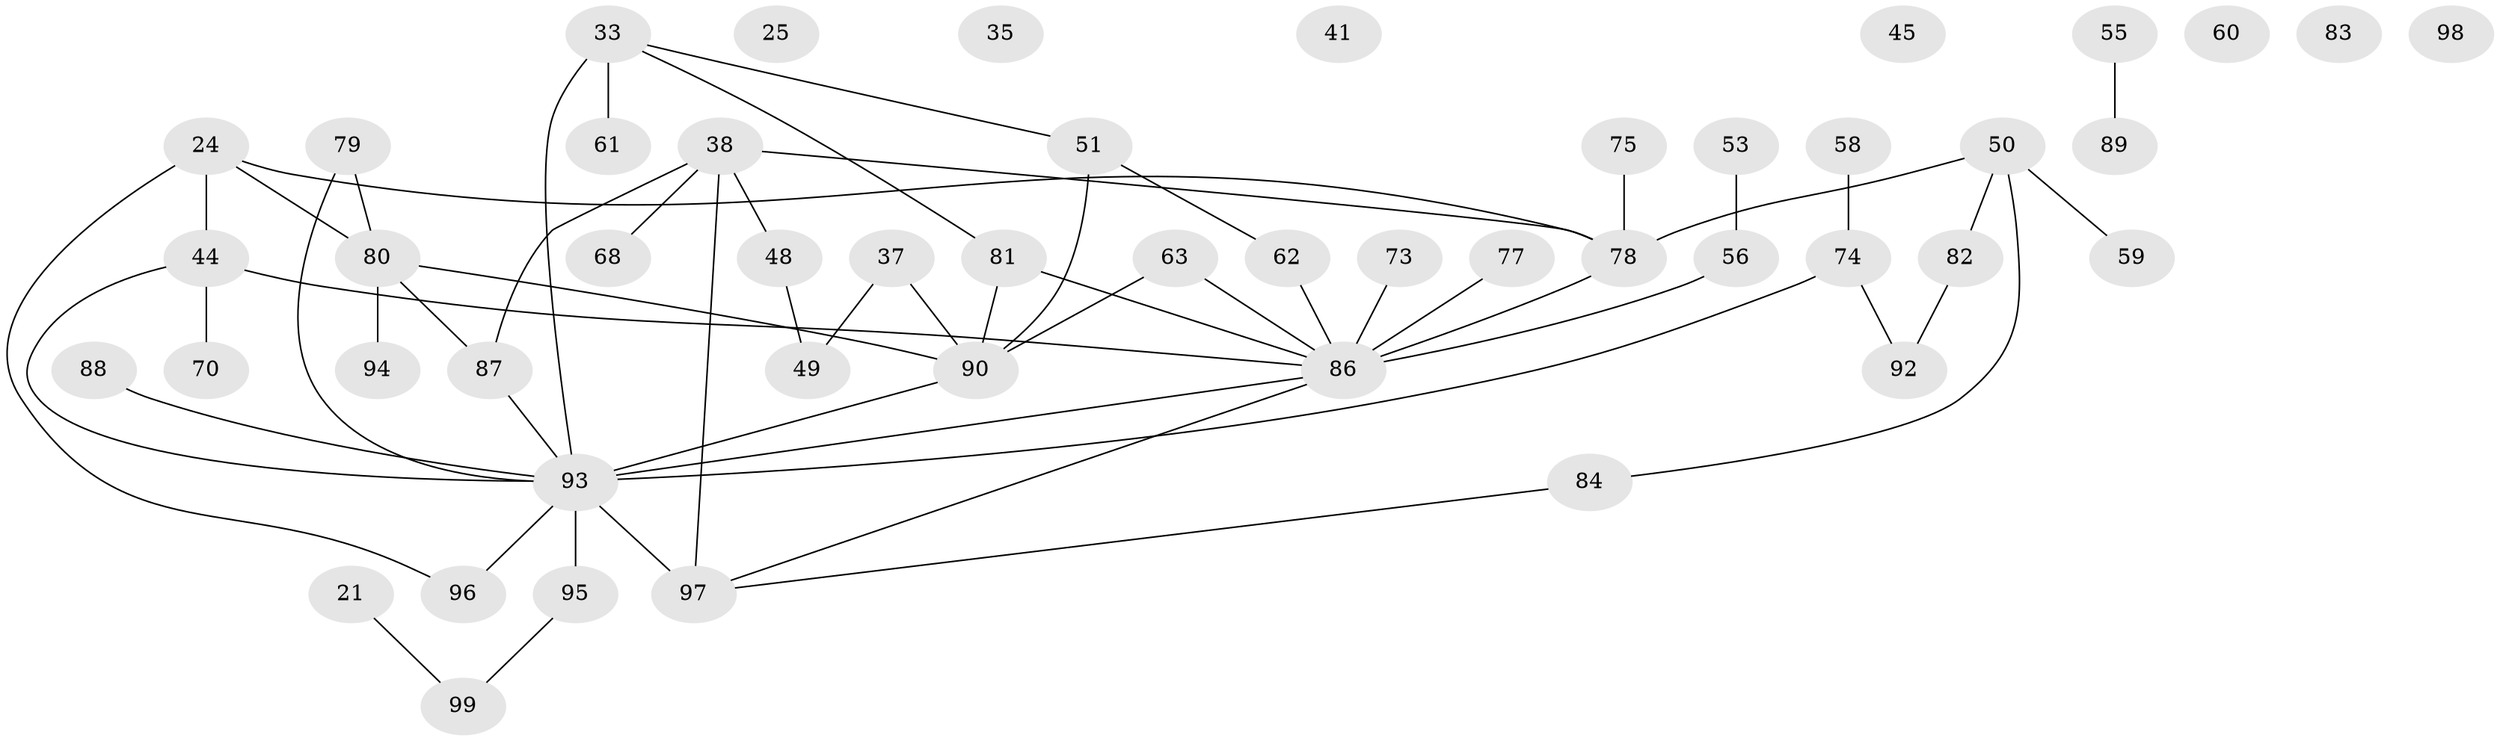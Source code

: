 // original degree distribution, {3: 0.25252525252525254, 2: 0.29292929292929293, 7: 0.010101010101010102, 1: 0.2222222222222222, 5: 0.04040404040404041, 4: 0.08080808080808081, 6: 0.030303030303030304, 0: 0.0707070707070707}
// Generated by graph-tools (version 1.1) at 2025/39/03/09/25 04:39:53]
// undirected, 49 vertices, 57 edges
graph export_dot {
graph [start="1"]
  node [color=gray90,style=filled];
  21;
  24;
  25;
  33;
  35;
  37;
  38 [super="+8"];
  41;
  44 [super="+4+30"];
  45;
  48;
  49;
  50 [super="+32+46"];
  51 [super="+31"];
  53;
  55;
  56;
  58;
  59;
  60;
  61 [super="+28"];
  62;
  63 [super="+40+17"];
  68;
  70;
  73;
  74 [super="+16"];
  75;
  77;
  78 [super="+22"];
  79 [super="+10+66"];
  80 [super="+13"];
  81 [super="+2"];
  82;
  83;
  84 [super="+15"];
  86 [super="+71+76+72"];
  87;
  88;
  89;
  90 [super="+42+39+69"];
  92;
  93 [super="+57+85"];
  94;
  95 [super="+91"];
  96 [super="+20+47"];
  97 [super="+23"];
  98;
  99;
  21 -- 99;
  24 -- 44 [weight=2];
  24 -- 80;
  24 -- 96;
  24 -- 78;
  33 -- 61 [weight=2];
  33 -- 81;
  33 -- 51;
  33 -- 93;
  37 -- 49;
  37 -- 90;
  38 -- 48;
  38 -- 97 [weight=2];
  38 -- 68;
  38 -- 87;
  38 -- 78;
  44 -- 70;
  44 -- 93;
  44 -- 86;
  48 -- 49;
  50 -- 78;
  50 -- 82;
  50 -- 84;
  50 -- 59;
  51 -- 62;
  51 -- 90 [weight=2];
  53 -- 56;
  55 -- 89;
  56 -- 86;
  58 -- 74;
  62 -- 86;
  63 -- 90;
  63 -- 86;
  73 -- 86;
  74 -- 92;
  74 -- 93;
  75 -- 78;
  77 -- 86;
  78 -- 86 [weight=3];
  79 -- 80;
  79 -- 93;
  80 -- 87;
  80 -- 94;
  80 -- 90;
  81 -- 90;
  81 -- 86;
  82 -- 92;
  84 -- 97;
  86 -- 97;
  86 -- 93;
  87 -- 93;
  88 -- 93;
  90 -- 93 [weight=2];
  93 -- 95 [weight=3];
  93 -- 96;
  93 -- 97;
  95 -- 99;
}
